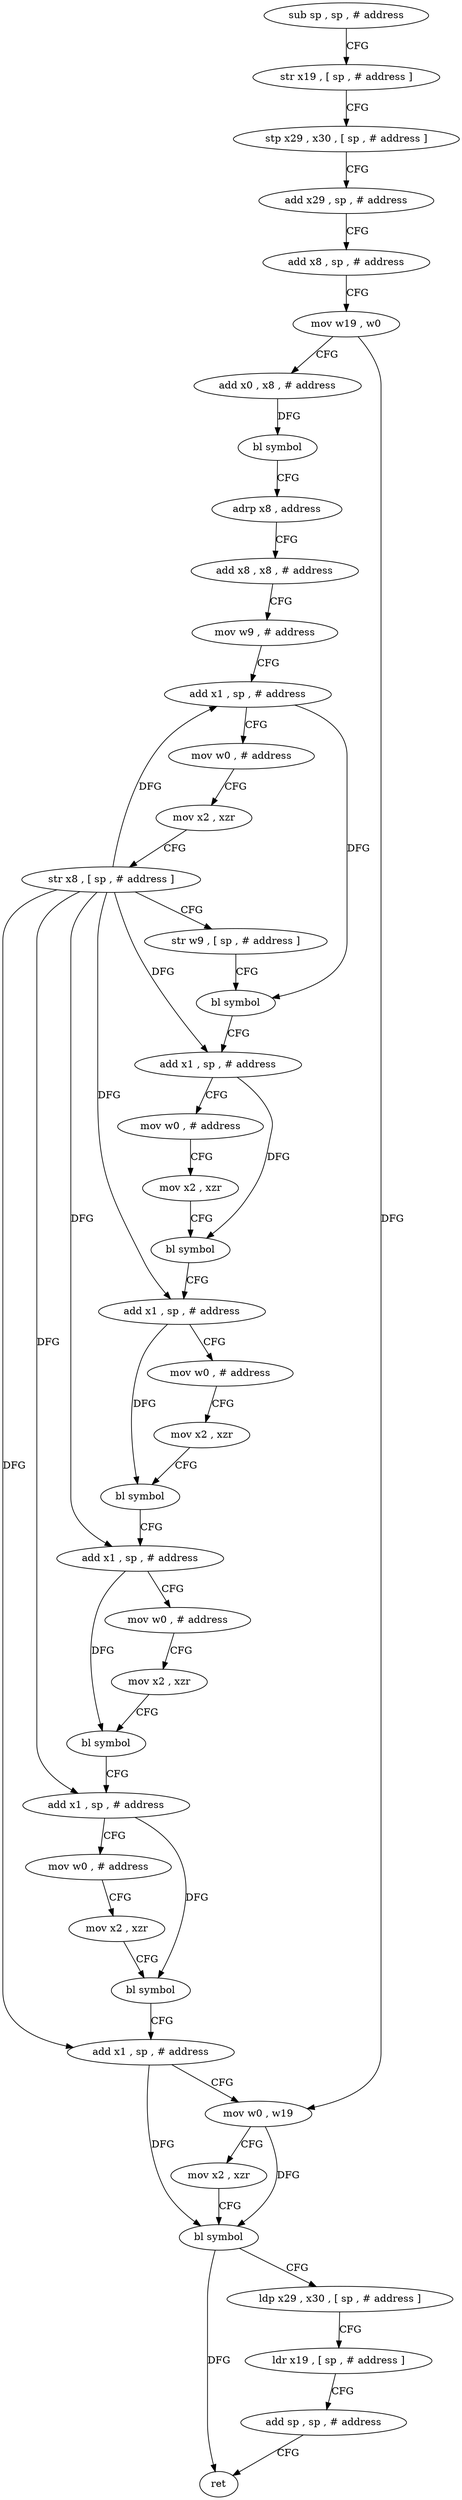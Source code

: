 digraph "func" {
"4203640" [label = "sub sp , sp , # address" ]
"4203644" [label = "str x19 , [ sp , # address ]" ]
"4203648" [label = "stp x29 , x30 , [ sp , # address ]" ]
"4203652" [label = "add x29 , sp , # address" ]
"4203656" [label = "add x8 , sp , # address" ]
"4203660" [label = "mov w19 , w0" ]
"4203664" [label = "add x0 , x8 , # address" ]
"4203668" [label = "bl symbol" ]
"4203672" [label = "adrp x8 , address" ]
"4203676" [label = "add x8 , x8 , # address" ]
"4203680" [label = "mov w9 , # address" ]
"4203684" [label = "add x1 , sp , # address" ]
"4203688" [label = "mov w0 , # address" ]
"4203692" [label = "mov x2 , xzr" ]
"4203696" [label = "str x8 , [ sp , # address ]" ]
"4203700" [label = "str w9 , [ sp , # address ]" ]
"4203704" [label = "bl symbol" ]
"4203708" [label = "add x1 , sp , # address" ]
"4203712" [label = "mov w0 , # address" ]
"4203716" [label = "mov x2 , xzr" ]
"4203720" [label = "bl symbol" ]
"4203724" [label = "add x1 , sp , # address" ]
"4203728" [label = "mov w0 , # address" ]
"4203732" [label = "mov x2 , xzr" ]
"4203736" [label = "bl symbol" ]
"4203740" [label = "add x1 , sp , # address" ]
"4203744" [label = "mov w0 , # address" ]
"4203748" [label = "mov x2 , xzr" ]
"4203752" [label = "bl symbol" ]
"4203756" [label = "add x1 , sp , # address" ]
"4203760" [label = "mov w0 , # address" ]
"4203764" [label = "mov x2 , xzr" ]
"4203768" [label = "bl symbol" ]
"4203772" [label = "add x1 , sp , # address" ]
"4203776" [label = "mov w0 , w19" ]
"4203780" [label = "mov x2 , xzr" ]
"4203784" [label = "bl symbol" ]
"4203788" [label = "ldp x29 , x30 , [ sp , # address ]" ]
"4203792" [label = "ldr x19 , [ sp , # address ]" ]
"4203796" [label = "add sp , sp , # address" ]
"4203800" [label = "ret" ]
"4203640" -> "4203644" [ label = "CFG" ]
"4203644" -> "4203648" [ label = "CFG" ]
"4203648" -> "4203652" [ label = "CFG" ]
"4203652" -> "4203656" [ label = "CFG" ]
"4203656" -> "4203660" [ label = "CFG" ]
"4203660" -> "4203664" [ label = "CFG" ]
"4203660" -> "4203776" [ label = "DFG" ]
"4203664" -> "4203668" [ label = "DFG" ]
"4203668" -> "4203672" [ label = "CFG" ]
"4203672" -> "4203676" [ label = "CFG" ]
"4203676" -> "4203680" [ label = "CFG" ]
"4203680" -> "4203684" [ label = "CFG" ]
"4203684" -> "4203688" [ label = "CFG" ]
"4203684" -> "4203704" [ label = "DFG" ]
"4203688" -> "4203692" [ label = "CFG" ]
"4203692" -> "4203696" [ label = "CFG" ]
"4203696" -> "4203700" [ label = "CFG" ]
"4203696" -> "4203684" [ label = "DFG" ]
"4203696" -> "4203708" [ label = "DFG" ]
"4203696" -> "4203724" [ label = "DFG" ]
"4203696" -> "4203740" [ label = "DFG" ]
"4203696" -> "4203756" [ label = "DFG" ]
"4203696" -> "4203772" [ label = "DFG" ]
"4203700" -> "4203704" [ label = "CFG" ]
"4203704" -> "4203708" [ label = "CFG" ]
"4203708" -> "4203712" [ label = "CFG" ]
"4203708" -> "4203720" [ label = "DFG" ]
"4203712" -> "4203716" [ label = "CFG" ]
"4203716" -> "4203720" [ label = "CFG" ]
"4203720" -> "4203724" [ label = "CFG" ]
"4203724" -> "4203728" [ label = "CFG" ]
"4203724" -> "4203736" [ label = "DFG" ]
"4203728" -> "4203732" [ label = "CFG" ]
"4203732" -> "4203736" [ label = "CFG" ]
"4203736" -> "4203740" [ label = "CFG" ]
"4203740" -> "4203744" [ label = "CFG" ]
"4203740" -> "4203752" [ label = "DFG" ]
"4203744" -> "4203748" [ label = "CFG" ]
"4203748" -> "4203752" [ label = "CFG" ]
"4203752" -> "4203756" [ label = "CFG" ]
"4203756" -> "4203760" [ label = "CFG" ]
"4203756" -> "4203768" [ label = "DFG" ]
"4203760" -> "4203764" [ label = "CFG" ]
"4203764" -> "4203768" [ label = "CFG" ]
"4203768" -> "4203772" [ label = "CFG" ]
"4203772" -> "4203776" [ label = "CFG" ]
"4203772" -> "4203784" [ label = "DFG" ]
"4203776" -> "4203780" [ label = "CFG" ]
"4203776" -> "4203784" [ label = "DFG" ]
"4203780" -> "4203784" [ label = "CFG" ]
"4203784" -> "4203788" [ label = "CFG" ]
"4203784" -> "4203800" [ label = "DFG" ]
"4203788" -> "4203792" [ label = "CFG" ]
"4203792" -> "4203796" [ label = "CFG" ]
"4203796" -> "4203800" [ label = "CFG" ]
}
